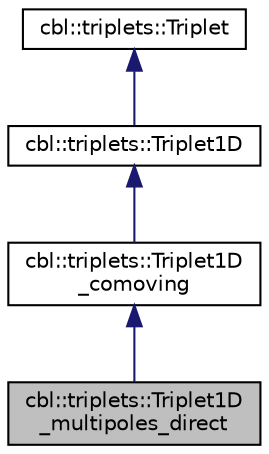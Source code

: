 digraph "cbl::triplets::Triplet1D_multipoles_direct"
{
  edge [fontname="Helvetica",fontsize="10",labelfontname="Helvetica",labelfontsize="10"];
  node [fontname="Helvetica",fontsize="10",shape=record];
  Node0 [label="cbl::triplets::Triplet1D\l_multipoles_direct",height=0.2,width=0.4,color="black", fillcolor="grey75", style="filled", fontcolor="black"];
  Node1 -> Node0 [dir="back",color="midnightblue",fontsize="10",style="solid",fontname="Helvetica"];
  Node1 [label="cbl::triplets::Triplet1D\l_comoving",height=0.2,width=0.4,color="black", fillcolor="white", style="filled",URL="$d8/d33/classcbl_1_1triplets_1_1Triplet1D__comoving.html",tooltip="The class Triplet1D_comoving. "];
  Node2 -> Node1 [dir="back",color="midnightblue",fontsize="10",style="solid",fontname="Helvetica"];
  Node2 [label="cbl::triplets::Triplet1D",height=0.2,width=0.4,color="black", fillcolor="white", style="filled",URL="$df/d7f/classcbl_1_1triplets_1_1Triplet1D.html",tooltip="The class Triplet1D. "];
  Node3 -> Node2 [dir="back",color="midnightblue",fontsize="10",style="solid",fontname="Helvetica"];
  Node3 [label="cbl::triplets::Triplet",height=0.2,width=0.4,color="black", fillcolor="white", style="filled",URL="$d3/d3c/classcbl_1_1triplets_1_1Triplet.html",tooltip="The class Triplet. "];
}
